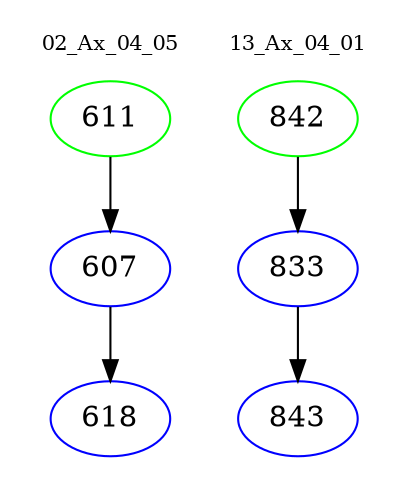 digraph{
subgraph cluster_0 {
color = white
label = "02_Ax_04_05";
fontsize=10;
T0_611 [label="611", color="green"]
T0_611 -> T0_607 [color="black"]
T0_607 [label="607", color="blue"]
T0_607 -> T0_618 [color="black"]
T0_618 [label="618", color="blue"]
}
subgraph cluster_1 {
color = white
label = "13_Ax_04_01";
fontsize=10;
T1_842 [label="842", color="green"]
T1_842 -> T1_833 [color="black"]
T1_833 [label="833", color="blue"]
T1_833 -> T1_843 [color="black"]
T1_843 [label="843", color="blue"]
}
}
